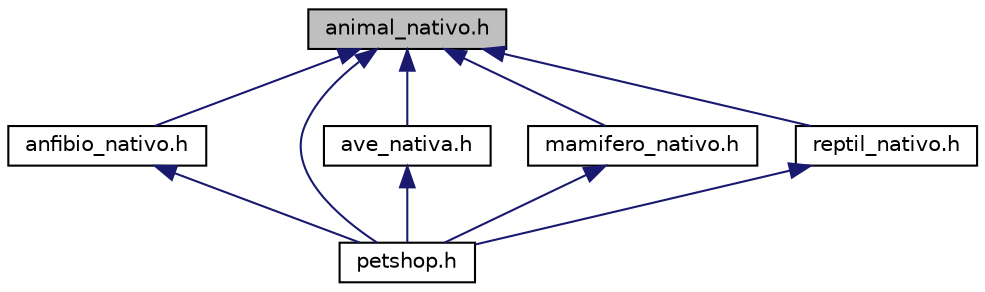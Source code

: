 digraph "animal_nativo.h"
{
  edge [fontname="Helvetica",fontsize="10",labelfontname="Helvetica",labelfontsize="10"];
  node [fontname="Helvetica",fontsize="10",shape=record];
  Node3 [label="animal_nativo.h",height=0.2,width=0.4,color="black", fillcolor="grey75", style="filled", fontcolor="black"];
  Node3 -> Node4 [dir="back",color="midnightblue",fontsize="10",style="solid",fontname="Helvetica"];
  Node4 [label="anfibio_nativo.h",height=0.2,width=0.4,color="black", fillcolor="white", style="filled",URL="$anfibio__nativo_8h.html",tooltip="Estrutura de dados da classe de Anfíbio Nativo. "];
  Node4 -> Node5 [dir="back",color="midnightblue",fontsize="10",style="solid",fontname="Helvetica"];
  Node5 [label="petshop.h",height=0.2,width=0.4,color="black", fillcolor="white", style="filled",URL="$petshop_8h.html",tooltip="Estrutura de dados e assinaturas da classe controladora Petshop. "];
  Node3 -> Node6 [dir="back",color="midnightblue",fontsize="10",style="solid",fontname="Helvetica"];
  Node6 [label="ave_nativa.h",height=0.2,width=0.4,color="black", fillcolor="white", style="filled",URL="$ave__nativa_8h.html",tooltip="Estrutura de dados da classe de Ave Nativa. "];
  Node6 -> Node5 [dir="back",color="midnightblue",fontsize="10",style="solid",fontname="Helvetica"];
  Node3 -> Node7 [dir="back",color="midnightblue",fontsize="10",style="solid",fontname="Helvetica"];
  Node7 [label="mamifero_nativo.h",height=0.2,width=0.4,color="black", fillcolor="white", style="filled",URL="$mamifero__nativo_8h.html",tooltip="Estrutura de dados da classe de Mamífero Nativo. "];
  Node7 -> Node5 [dir="back",color="midnightblue",fontsize="10",style="solid",fontname="Helvetica"];
  Node3 -> Node5 [dir="back",color="midnightblue",fontsize="10",style="solid",fontname="Helvetica"];
  Node3 -> Node8 [dir="back",color="midnightblue",fontsize="10",style="solid",fontname="Helvetica"];
  Node8 [label="reptil_nativo.h",height=0.2,width=0.4,color="black", fillcolor="white", style="filled",URL="$reptil__nativo_8h.html",tooltip="Estrutura de dados da classe de Réptil Nativo. "];
  Node8 -> Node5 [dir="back",color="midnightblue",fontsize="10",style="solid",fontname="Helvetica"];
}
